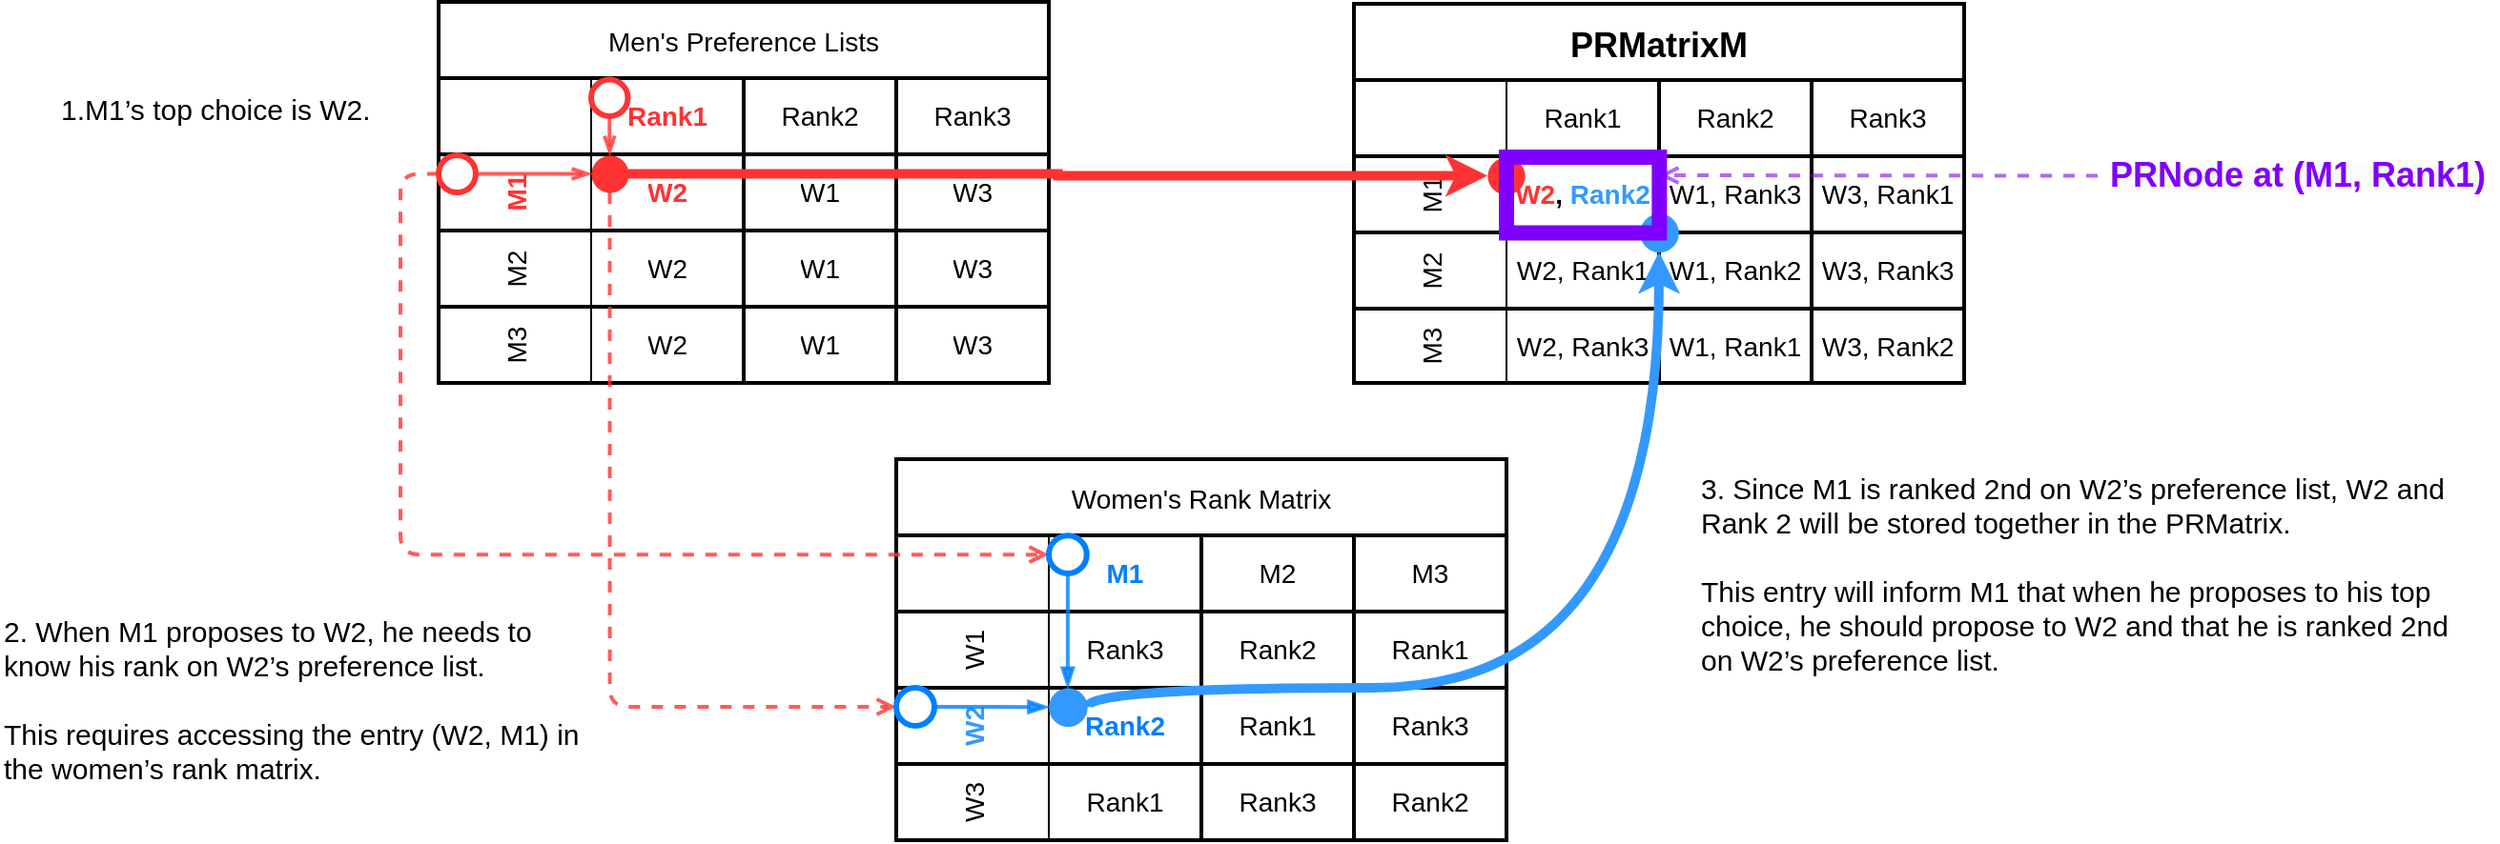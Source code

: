 <mxfile version="24.6.4" type="github">
  <diagram name="Page-1" id="vMLTytokWvOrCjo9vSvv">
    <mxGraphModel dx="3747" dy="745" grid="1" gridSize="10" guides="1" tooltips="1" connect="1" arrows="1" fold="1" page="1" pageScale="1" pageWidth="2339" pageHeight="3300" math="0" shadow="0">
      <root>
        <mxCell id="0" />
        <mxCell id="1" parent="0" />
        <mxCell id="kaPdP8XmIXaBj53WBzwW-1" value="Men&#39;s Preference Lists" style="shape=table;startSize=40;container=1;collapsible=0;childLayout=tableLayout;resizeLast=0;resizeLastRow=0;fontStyle=0;fontSize=14;strokeWidth=2;" parent="1" vertex="1">
          <mxGeometry y="40" width="320" height="200" as="geometry" />
        </mxCell>
        <mxCell id="kaPdP8XmIXaBj53WBzwW-2" value="" style="shape=tableRow;horizontal=0;startSize=80;swimlaneHead=0;swimlaneBody=0;strokeColor=inherit;top=0;left=0;bottom=0;right=0;collapsible=0;dropTarget=0;fillColor=none;points=[[0,0.5],[1,0.5]];portConstraint=eastwest;fontSize=14;" parent="kaPdP8XmIXaBj53WBzwW-1" vertex="1">
          <mxGeometry y="40" width="320" height="40" as="geometry" />
        </mxCell>
        <mxCell id="kaPdP8XmIXaBj53WBzwW-3" value="&lt;b&gt;&lt;font color=&quot;#ff3333&quot;&gt;Rank1&lt;/font&gt;&lt;/b&gt;" style="shape=partialRectangle;html=1;whiteSpace=wrap;connectable=0;strokeColor=inherit;overflow=hidden;fillColor=none;top=0;left=0;bottom=0;right=0;pointerEvents=1;fontSize=14;" parent="kaPdP8XmIXaBj53WBzwW-2" vertex="1">
          <mxGeometry x="80" width="80" height="40" as="geometry">
            <mxRectangle width="80" height="40" as="alternateBounds" />
          </mxGeometry>
        </mxCell>
        <mxCell id="kaPdP8XmIXaBj53WBzwW-4" value="Rank2" style="shape=partialRectangle;html=1;whiteSpace=wrap;connectable=0;strokeColor=inherit;overflow=hidden;fillColor=none;top=0;left=0;bottom=0;right=0;pointerEvents=1;fontSize=14;" parent="kaPdP8XmIXaBj53WBzwW-2" vertex="1">
          <mxGeometry x="160" width="80" height="40" as="geometry">
            <mxRectangle width="80" height="40" as="alternateBounds" />
          </mxGeometry>
        </mxCell>
        <mxCell id="kaPdP8XmIXaBj53WBzwW-5" value="Rank3" style="shape=partialRectangle;html=1;whiteSpace=wrap;connectable=0;strokeColor=inherit;overflow=hidden;fillColor=none;top=0;left=0;bottom=0;right=0;pointerEvents=1;strokeWidth=1;resizeWidth=1;resizeHeight=1;fontSize=14;" parent="kaPdP8XmIXaBj53WBzwW-2" vertex="1">
          <mxGeometry x="240" width="80" height="40" as="geometry">
            <mxRectangle width="80" height="40" as="alternateBounds" />
          </mxGeometry>
        </mxCell>
        <mxCell id="kaPdP8XmIXaBj53WBzwW-6" value="M1" style="shape=tableRow;horizontal=0;startSize=80;swimlaneHead=0;swimlaneBody=0;strokeColor=inherit;top=0;left=0;bottom=0;right=0;collapsible=0;dropTarget=0;fillColor=none;points=[[0,0.5],[1,0.5]];portConstraint=eastwest;fontSize=14;fontStyle=1;fontColor=#FF3333;" parent="kaPdP8XmIXaBj53WBzwW-1" vertex="1">
          <mxGeometry y="80" width="320" height="40" as="geometry" />
        </mxCell>
        <mxCell id="kaPdP8XmIXaBj53WBzwW-7" value="&lt;b&gt;&lt;font color=&quot;#ff3333&quot;&gt;W2&lt;/font&gt;&lt;/b&gt;" style="shape=partialRectangle;html=1;whiteSpace=wrap;connectable=0;overflow=hidden;top=0;left=0;bottom=0;right=0;pointerEvents=1;strokeColor=default;fillColor=none;fontSize=14;" parent="kaPdP8XmIXaBj53WBzwW-6" vertex="1">
          <mxGeometry x="80" width="80" height="40" as="geometry">
            <mxRectangle width="80" height="40" as="alternateBounds" />
          </mxGeometry>
        </mxCell>
        <mxCell id="kaPdP8XmIXaBj53WBzwW-8" value="W1" style="shape=partialRectangle;html=1;whiteSpace=wrap;connectable=0;overflow=hidden;top=0;left=0;bottom=0;right=0;pointerEvents=1;fillColor=none;labelBackgroundColor=none;labelBorderColor=none;strokeColor=default;shadow=0;resizable=1;resizeWidth=0;metaEdit=0;backgroundOutline=0;fontSize=14;" parent="kaPdP8XmIXaBj53WBzwW-6" vertex="1">
          <mxGeometry x="160" width="80" height="40" as="geometry">
            <mxRectangle width="80" height="40" as="alternateBounds" />
          </mxGeometry>
        </mxCell>
        <mxCell id="kaPdP8XmIXaBj53WBzwW-9" value="W3" style="shape=partialRectangle;html=1;whiteSpace=wrap;connectable=0;overflow=hidden;top=0;left=0;bottom=0;right=0;pointerEvents=1;fillColor=none;fontSize=14;" parent="kaPdP8XmIXaBj53WBzwW-6" vertex="1">
          <mxGeometry x="240" width="80" height="40" as="geometry">
            <mxRectangle width="80" height="40" as="alternateBounds" />
          </mxGeometry>
        </mxCell>
        <mxCell id="kaPdP8XmIXaBj53WBzwW-10" value="M2" style="shape=tableRow;horizontal=0;startSize=80;swimlaneHead=0;swimlaneBody=0;strokeColor=inherit;top=0;left=0;bottom=0;right=0;collapsible=0;dropTarget=0;fillColor=none;points=[[0,0.5],[1,0.5]];portConstraint=eastwest;fontSize=14;" parent="kaPdP8XmIXaBj53WBzwW-1" vertex="1">
          <mxGeometry y="120" width="320" height="40" as="geometry" />
        </mxCell>
        <mxCell id="kaPdP8XmIXaBj53WBzwW-11" value="W2" style="shape=partialRectangle;html=1;whiteSpace=wrap;connectable=0;overflow=hidden;top=0;left=0;bottom=0;right=0;pointerEvents=1;strokeOpacity=100;fillColor=none;fontSize=14;" parent="kaPdP8XmIXaBj53WBzwW-10" vertex="1">
          <mxGeometry x="80" width="80" height="40" as="geometry">
            <mxRectangle width="80" height="40" as="alternateBounds" />
          </mxGeometry>
        </mxCell>
        <mxCell id="kaPdP8XmIXaBj53WBzwW-12" value="W1" style="shape=partialRectangle;html=1;whiteSpace=wrap;connectable=0;strokeColor=inherit;overflow=hidden;fillColor=none;top=0;left=0;bottom=0;right=0;pointerEvents=1;fontSize=14;" parent="kaPdP8XmIXaBj53WBzwW-10" vertex="1">
          <mxGeometry x="160" width="80" height="40" as="geometry">
            <mxRectangle width="80" height="40" as="alternateBounds" />
          </mxGeometry>
        </mxCell>
        <mxCell id="kaPdP8XmIXaBj53WBzwW-13" value="W3" style="shape=partialRectangle;html=1;whiteSpace=wrap;connectable=0;strokeColor=inherit;overflow=hidden;fillColor=none;top=0;left=0;bottom=0;right=0;pointerEvents=1;fontSize=14;" parent="kaPdP8XmIXaBj53WBzwW-10" vertex="1">
          <mxGeometry x="240" width="80" height="40" as="geometry">
            <mxRectangle width="80" height="40" as="alternateBounds" />
          </mxGeometry>
        </mxCell>
        <mxCell id="kaPdP8XmIXaBj53WBzwW-14" value="M3" style="shape=tableRow;horizontal=0;startSize=80;swimlaneHead=0;swimlaneBody=0;strokeColor=inherit;top=0;left=0;bottom=0;right=0;collapsible=0;dropTarget=0;fillColor=none;points=[[0,0.5],[1,0.5]];portConstraint=eastwest;fontSize=14;" parent="kaPdP8XmIXaBj53WBzwW-1" vertex="1">
          <mxGeometry y="160" width="320" height="40" as="geometry" />
        </mxCell>
        <mxCell id="kaPdP8XmIXaBj53WBzwW-15" value="W2" style="shape=partialRectangle;html=1;whiteSpace=wrap;connectable=0;overflow=hidden;top=0;left=0;bottom=0;right=0;pointerEvents=1;fillColor=none;fontSize=14;" parent="kaPdP8XmIXaBj53WBzwW-14" vertex="1">
          <mxGeometry x="80" width="80" height="40" as="geometry">
            <mxRectangle width="80" height="40" as="alternateBounds" />
          </mxGeometry>
        </mxCell>
        <mxCell id="kaPdP8XmIXaBj53WBzwW-16" value="W1" style="shape=partialRectangle;html=1;whiteSpace=wrap;connectable=0;overflow=hidden;top=0;left=0;bottom=0;right=0;pointerEvents=1;fillColor=none;fontSize=14;" parent="kaPdP8XmIXaBj53WBzwW-14" vertex="1">
          <mxGeometry x="160" width="80" height="40" as="geometry">
            <mxRectangle width="80" height="40" as="alternateBounds" />
          </mxGeometry>
        </mxCell>
        <mxCell id="kaPdP8XmIXaBj53WBzwW-17" value="W3" style="shape=partialRectangle;html=1;whiteSpace=wrap;connectable=0;strokeColor=inherit;overflow=hidden;fillColor=none;top=0;left=0;bottom=0;right=0;pointerEvents=1;fontSize=14;" parent="kaPdP8XmIXaBj53WBzwW-14" vertex="1">
          <mxGeometry x="240" width="80" height="40" as="geometry">
            <mxRectangle width="80" height="40" as="alternateBounds" />
          </mxGeometry>
        </mxCell>
        <mxCell id="kaPdP8XmIXaBj53WBzwW-24" value="Women&#39;s Rank Matrix" style="shape=table;startSize=40;container=1;collapsible=0;childLayout=tableLayout;resizeLast=0;resizeLastRow=0;fontStyle=0;fontSize=14;strokeWidth=2;" parent="1" vertex="1">
          <mxGeometry x="240" y="280" width="320" height="200" as="geometry" />
        </mxCell>
        <mxCell id="kaPdP8XmIXaBj53WBzwW-25" value="" style="shape=tableRow;horizontal=0;startSize=80;swimlaneHead=0;swimlaneBody=0;strokeColor=inherit;top=0;left=0;bottom=0;right=0;collapsible=0;dropTarget=0;fillColor=none;points=[[0,0.5],[1,0.5]];portConstraint=eastwest;fontSize=14;" parent="kaPdP8XmIXaBj53WBzwW-24" vertex="1">
          <mxGeometry y="40" width="320" height="40" as="geometry" />
        </mxCell>
        <mxCell id="kaPdP8XmIXaBj53WBzwW-26" value="&lt;b&gt;&lt;font color=&quot;#007fff&quot;&gt;M1&lt;/font&gt;&lt;/b&gt;" style="shape=partialRectangle;html=1;whiteSpace=wrap;connectable=0;strokeColor=inherit;overflow=hidden;fillColor=none;top=0;left=0;bottom=0;right=0;pointerEvents=1;fontSize=14;" parent="kaPdP8XmIXaBj53WBzwW-25" vertex="1">
          <mxGeometry x="80" width="80" height="40" as="geometry">
            <mxRectangle width="80" height="40" as="alternateBounds" />
          </mxGeometry>
        </mxCell>
        <mxCell id="kaPdP8XmIXaBj53WBzwW-27" value="M2" style="shape=partialRectangle;html=1;whiteSpace=wrap;connectable=0;strokeColor=inherit;overflow=hidden;fillColor=none;top=0;left=0;bottom=0;right=0;pointerEvents=1;fontSize=14;" parent="kaPdP8XmIXaBj53WBzwW-25" vertex="1">
          <mxGeometry x="160" width="80" height="40" as="geometry">
            <mxRectangle width="80" height="40" as="alternateBounds" />
          </mxGeometry>
        </mxCell>
        <mxCell id="kaPdP8XmIXaBj53WBzwW-28" value="M3" style="shape=partialRectangle;html=1;whiteSpace=wrap;connectable=0;strokeColor=inherit;overflow=hidden;fillColor=none;top=0;left=0;bottom=0;right=0;pointerEvents=1;strokeWidth=1;resizeWidth=1;resizeHeight=1;fontSize=14;" parent="kaPdP8XmIXaBj53WBzwW-25" vertex="1">
          <mxGeometry x="240" width="80" height="40" as="geometry">
            <mxRectangle width="80" height="40" as="alternateBounds" />
          </mxGeometry>
        </mxCell>
        <mxCell id="kaPdP8XmIXaBj53WBzwW-29" value="W1" style="shape=tableRow;horizontal=0;startSize=80;swimlaneHead=0;swimlaneBody=0;strokeColor=inherit;top=0;left=0;bottom=0;right=0;collapsible=0;dropTarget=0;fillColor=none;points=[[0,0.5],[1,0.5]];portConstraint=eastwest;fontSize=14;" parent="kaPdP8XmIXaBj53WBzwW-24" vertex="1">
          <mxGeometry y="80" width="320" height="40" as="geometry" />
        </mxCell>
        <mxCell id="kaPdP8XmIXaBj53WBzwW-30" value="Rank3" style="shape=partialRectangle;html=1;whiteSpace=wrap;connectable=0;strokeColor=inherit;overflow=hidden;fillColor=none;top=0;left=0;bottom=0;right=0;pointerEvents=1;fontSize=14;" parent="kaPdP8XmIXaBj53WBzwW-29" vertex="1">
          <mxGeometry x="80" width="80" height="40" as="geometry">
            <mxRectangle width="80" height="40" as="alternateBounds" />
          </mxGeometry>
        </mxCell>
        <mxCell id="kaPdP8XmIXaBj53WBzwW-31" value="Rank2" style="shape=partialRectangle;html=1;whiteSpace=wrap;connectable=0;strokeColor=inherit;overflow=hidden;fillColor=none;top=0;left=0;bottom=0;right=0;pointerEvents=1;fontSize=14;" parent="kaPdP8XmIXaBj53WBzwW-29" vertex="1">
          <mxGeometry x="160" width="80" height="40" as="geometry">
            <mxRectangle width="80" height="40" as="alternateBounds" />
          </mxGeometry>
        </mxCell>
        <mxCell id="kaPdP8XmIXaBj53WBzwW-32" value="Rank1" style="shape=partialRectangle;html=1;whiteSpace=wrap;connectable=0;strokeColor=inherit;overflow=hidden;fillColor=none;top=0;left=0;bottom=0;right=0;pointerEvents=1;fontSize=14;" parent="kaPdP8XmIXaBj53WBzwW-29" vertex="1">
          <mxGeometry x="240" width="80" height="40" as="geometry">
            <mxRectangle width="80" height="40" as="alternateBounds" />
          </mxGeometry>
        </mxCell>
        <mxCell id="kaPdP8XmIXaBj53WBzwW-33" value="W2" style="shape=tableRow;horizontal=0;startSize=80;swimlaneHead=0;swimlaneBody=0;strokeColor=inherit;top=0;left=0;bottom=0;right=0;collapsible=0;dropTarget=0;fillColor=none;points=[[0,0.5],[1,0.5]];portConstraint=eastwest;fontSize=14;fontStyle=1;fontColor=#3399FF;" parent="kaPdP8XmIXaBj53WBzwW-24" vertex="1">
          <mxGeometry y="120" width="320" height="40" as="geometry" />
        </mxCell>
        <mxCell id="kaPdP8XmIXaBj53WBzwW-34" value="&lt;b&gt;&lt;font color=&quot;#007fff&quot;&gt;Rank2&lt;/font&gt;&lt;/b&gt;" style="shape=partialRectangle;html=1;whiteSpace=wrap;connectable=0;strokeColor=inherit;overflow=hidden;fillColor=none;top=0;left=0;bottom=0;right=0;pointerEvents=1;fontSize=14;" parent="kaPdP8XmIXaBj53WBzwW-33" vertex="1">
          <mxGeometry x="80" width="80" height="40" as="geometry">
            <mxRectangle width="80" height="40" as="alternateBounds" />
          </mxGeometry>
        </mxCell>
        <mxCell id="kaPdP8XmIXaBj53WBzwW-35" value="Rank1" style="shape=partialRectangle;html=1;whiteSpace=wrap;connectable=0;strokeColor=inherit;overflow=hidden;fillColor=none;top=0;left=0;bottom=0;right=0;pointerEvents=1;fontSize=14;" parent="kaPdP8XmIXaBj53WBzwW-33" vertex="1">
          <mxGeometry x="160" width="80" height="40" as="geometry">
            <mxRectangle width="80" height="40" as="alternateBounds" />
          </mxGeometry>
        </mxCell>
        <mxCell id="kaPdP8XmIXaBj53WBzwW-36" value="Rank3" style="shape=partialRectangle;html=1;whiteSpace=wrap;connectable=0;strokeColor=inherit;overflow=hidden;fillColor=none;top=0;left=0;bottom=0;right=0;pointerEvents=1;fontSize=14;" parent="kaPdP8XmIXaBj53WBzwW-33" vertex="1">
          <mxGeometry x="240" width="80" height="40" as="geometry">
            <mxRectangle width="80" height="40" as="alternateBounds" />
          </mxGeometry>
        </mxCell>
        <mxCell id="kaPdP8XmIXaBj53WBzwW-37" value="W3" style="shape=tableRow;horizontal=0;startSize=80;swimlaneHead=0;swimlaneBody=0;strokeColor=inherit;top=0;left=0;bottom=0;right=0;collapsible=0;dropTarget=0;fillColor=none;points=[[0,0.5],[1,0.5]];portConstraint=eastwest;fontSize=14;" parent="kaPdP8XmIXaBj53WBzwW-24" vertex="1">
          <mxGeometry y="160" width="320" height="40" as="geometry" />
        </mxCell>
        <mxCell id="kaPdP8XmIXaBj53WBzwW-38" value="Rank1" style="shape=partialRectangle;html=1;whiteSpace=wrap;connectable=0;strokeColor=inherit;overflow=hidden;fillColor=none;top=0;left=0;bottom=0;right=0;pointerEvents=1;fontSize=14;" parent="kaPdP8XmIXaBj53WBzwW-37" vertex="1">
          <mxGeometry x="80" width="80" height="40" as="geometry">
            <mxRectangle width="80" height="40" as="alternateBounds" />
          </mxGeometry>
        </mxCell>
        <mxCell id="kaPdP8XmIXaBj53WBzwW-39" value="Rank3" style="shape=partialRectangle;html=1;whiteSpace=wrap;connectable=0;strokeColor=inherit;overflow=hidden;fillColor=none;top=0;left=0;bottom=0;right=0;pointerEvents=1;fontSize=14;" parent="kaPdP8XmIXaBj53WBzwW-37" vertex="1">
          <mxGeometry x="160" width="80" height="40" as="geometry">
            <mxRectangle width="80" height="40" as="alternateBounds" />
          </mxGeometry>
        </mxCell>
        <mxCell id="kaPdP8XmIXaBj53WBzwW-40" value="Rank2" style="shape=partialRectangle;html=1;whiteSpace=wrap;connectable=0;strokeColor=inherit;overflow=hidden;fillColor=none;top=0;left=0;bottom=0;right=0;pointerEvents=1;fontSize=14;" parent="kaPdP8XmIXaBj53WBzwW-37" vertex="1">
          <mxGeometry x="240" width="80" height="40" as="geometry">
            <mxRectangle width="80" height="40" as="alternateBounds" />
          </mxGeometry>
        </mxCell>
        <mxCell id="FKIhmJ0GrVmApkQtwuMD-95" value="PRMatrixM" style="shape=table;startSize=40;container=1;collapsible=0;childLayout=tableLayout;resizeLast=0;resizeLastRow=0;fontStyle=1;fontSize=18;strokeWidth=2;" parent="1" vertex="1">
          <mxGeometry x="480" y="41" width="320" height="199" as="geometry" />
        </mxCell>
        <mxCell id="FKIhmJ0GrVmApkQtwuMD-96" value="" style="shape=tableRow;horizontal=0;startSize=80;swimlaneHead=0;swimlaneBody=0;strokeColor=inherit;top=0;left=0;bottom=0;right=0;collapsible=0;dropTarget=0;fillColor=none;points=[[0,0.5],[1,0.5]];portConstraint=eastwest;fontSize=14;" parent="FKIhmJ0GrVmApkQtwuMD-95" vertex="1">
          <mxGeometry y="40" width="320" height="40" as="geometry" />
        </mxCell>
        <mxCell id="FKIhmJ0GrVmApkQtwuMD-97" value="Rank1" style="shape=partialRectangle;html=1;whiteSpace=wrap;connectable=0;strokeColor=inherit;overflow=hidden;fillColor=none;top=0;left=0;bottom=0;right=0;pointerEvents=1;fontSize=14;" parent="FKIhmJ0GrVmApkQtwuMD-96" vertex="1">
          <mxGeometry x="80" width="80" height="40" as="geometry">
            <mxRectangle width="80" height="40" as="alternateBounds" />
          </mxGeometry>
        </mxCell>
        <mxCell id="FKIhmJ0GrVmApkQtwuMD-98" value="Rank2" style="shape=partialRectangle;html=1;whiteSpace=wrap;connectable=0;strokeColor=inherit;overflow=hidden;fillColor=none;top=0;left=0;bottom=0;right=0;pointerEvents=1;fontSize=14;" parent="FKIhmJ0GrVmApkQtwuMD-96" vertex="1">
          <mxGeometry x="160" width="80" height="40" as="geometry">
            <mxRectangle width="80" height="40" as="alternateBounds" />
          </mxGeometry>
        </mxCell>
        <mxCell id="FKIhmJ0GrVmApkQtwuMD-99" value="Rank3" style="shape=partialRectangle;html=1;whiteSpace=wrap;connectable=0;strokeColor=inherit;overflow=hidden;fillColor=none;top=0;left=0;bottom=0;right=0;pointerEvents=1;strokeWidth=1;resizeWidth=1;resizeHeight=1;fontSize=14;" parent="FKIhmJ0GrVmApkQtwuMD-96" vertex="1">
          <mxGeometry x="240" width="80" height="40" as="geometry">
            <mxRectangle width="80" height="40" as="alternateBounds" />
          </mxGeometry>
        </mxCell>
        <mxCell id="FKIhmJ0GrVmApkQtwuMD-100" value="M1" style="shape=tableRow;horizontal=0;startSize=80;swimlaneHead=0;swimlaneBody=0;strokeColor=inherit;top=0;left=0;bottom=0;right=0;collapsible=0;dropTarget=0;fillColor=none;points=[[0,0.5],[1,0.5]];portConstraint=eastwest;fontSize=14;" parent="FKIhmJ0GrVmApkQtwuMD-95" vertex="1">
          <mxGeometry y="80" width="320" height="40" as="geometry" />
        </mxCell>
        <mxCell id="FKIhmJ0GrVmApkQtwuMD-101" value="&lt;b&gt;&lt;font color=&quot;#ff3333&quot;&gt;W2&lt;/font&gt;,&lt;font color=&quot;#6600cc&quot;&gt; &lt;/font&gt;&lt;font color=&quot;#3399ff&quot;&gt;Rank2&lt;/font&gt;&lt;/b&gt;" style="shape=partialRectangle;html=1;whiteSpace=wrap;connectable=0;overflow=hidden;top=0;left=0;bottom=0;right=0;pointerEvents=1;strokeColor=default;fillColor=none;fontSize=14;" parent="FKIhmJ0GrVmApkQtwuMD-100" vertex="1">
          <mxGeometry x="80" width="80" height="40" as="geometry">
            <mxRectangle width="80" height="40" as="alternateBounds" />
          </mxGeometry>
        </mxCell>
        <mxCell id="FKIhmJ0GrVmApkQtwuMD-102" value="W1, Rank3" style="shape=partialRectangle;html=1;whiteSpace=wrap;connectable=0;overflow=hidden;top=0;left=0;bottom=0;right=0;pointerEvents=1;fillColor=none;labelBackgroundColor=none;labelBorderColor=none;strokeColor=default;shadow=0;resizable=1;resizeWidth=0;metaEdit=0;backgroundOutline=0;fontSize=14;" parent="FKIhmJ0GrVmApkQtwuMD-100" vertex="1">
          <mxGeometry x="160" width="80" height="40" as="geometry">
            <mxRectangle width="80" height="40" as="alternateBounds" />
          </mxGeometry>
        </mxCell>
        <mxCell id="FKIhmJ0GrVmApkQtwuMD-103" value="W3, Rank1" style="shape=partialRectangle;html=1;whiteSpace=wrap;connectable=0;overflow=hidden;top=0;left=0;bottom=0;right=0;pointerEvents=1;fillColor=none;fontSize=14;" parent="FKIhmJ0GrVmApkQtwuMD-100" vertex="1">
          <mxGeometry x="240" width="80" height="40" as="geometry">
            <mxRectangle width="80" height="40" as="alternateBounds" />
          </mxGeometry>
        </mxCell>
        <mxCell id="FKIhmJ0GrVmApkQtwuMD-104" value="M2" style="shape=tableRow;horizontal=0;startSize=80;swimlaneHead=0;swimlaneBody=0;strokeColor=inherit;top=0;left=0;bottom=0;right=0;collapsible=0;dropTarget=0;fillColor=none;points=[[0,0.5],[1,0.5]];portConstraint=eastwest;fontSize=14;" parent="FKIhmJ0GrVmApkQtwuMD-95" vertex="1">
          <mxGeometry y="120" width="320" height="40" as="geometry" />
        </mxCell>
        <mxCell id="FKIhmJ0GrVmApkQtwuMD-105" value="W2, Rank1" style="shape=partialRectangle;html=1;whiteSpace=wrap;connectable=0;overflow=hidden;top=0;left=0;bottom=0;right=0;pointerEvents=1;strokeOpacity=100;fillColor=none;fontSize=14;" parent="FKIhmJ0GrVmApkQtwuMD-104" vertex="1">
          <mxGeometry x="80" width="80" height="40" as="geometry">
            <mxRectangle width="80" height="40" as="alternateBounds" />
          </mxGeometry>
        </mxCell>
        <mxCell id="FKIhmJ0GrVmApkQtwuMD-106" value="W1, Rank2" style="shape=partialRectangle;html=1;whiteSpace=wrap;connectable=0;strokeColor=inherit;overflow=hidden;fillColor=none;top=0;left=0;bottom=0;right=0;pointerEvents=1;fontSize=14;" parent="FKIhmJ0GrVmApkQtwuMD-104" vertex="1">
          <mxGeometry x="160" width="80" height="40" as="geometry">
            <mxRectangle width="80" height="40" as="alternateBounds" />
          </mxGeometry>
        </mxCell>
        <mxCell id="FKIhmJ0GrVmApkQtwuMD-107" value="W3, Rank3" style="shape=partialRectangle;html=1;whiteSpace=wrap;connectable=0;strokeColor=inherit;overflow=hidden;fillColor=none;top=0;left=0;bottom=0;right=0;pointerEvents=1;fontSize=14;" parent="FKIhmJ0GrVmApkQtwuMD-104" vertex="1">
          <mxGeometry x="240" width="80" height="40" as="geometry">
            <mxRectangle width="80" height="40" as="alternateBounds" />
          </mxGeometry>
        </mxCell>
        <mxCell id="FKIhmJ0GrVmApkQtwuMD-108" value="M3" style="shape=tableRow;horizontal=0;startSize=80;swimlaneHead=0;swimlaneBody=0;strokeColor=inherit;top=0;left=0;bottom=0;right=0;collapsible=0;dropTarget=0;fillColor=none;points=[[0,0.5],[1,0.5]];portConstraint=eastwest;fontSize=14;" parent="FKIhmJ0GrVmApkQtwuMD-95" vertex="1">
          <mxGeometry y="160" width="320" height="39" as="geometry" />
        </mxCell>
        <mxCell id="FKIhmJ0GrVmApkQtwuMD-109" value="W2, Rank3" style="shape=partialRectangle;html=1;whiteSpace=wrap;connectable=0;overflow=hidden;top=0;left=0;bottom=0;right=0;pointerEvents=1;fillColor=none;fontSize=14;" parent="FKIhmJ0GrVmApkQtwuMD-108" vertex="1">
          <mxGeometry x="80" width="80" height="39" as="geometry">
            <mxRectangle width="80" height="39" as="alternateBounds" />
          </mxGeometry>
        </mxCell>
        <mxCell id="FKIhmJ0GrVmApkQtwuMD-110" value="W1, Rank1" style="shape=partialRectangle;html=1;whiteSpace=wrap;connectable=0;overflow=hidden;top=0;left=0;bottom=0;right=0;pointerEvents=1;fillColor=none;fontSize=14;" parent="FKIhmJ0GrVmApkQtwuMD-108" vertex="1">
          <mxGeometry x="160" width="80" height="39" as="geometry">
            <mxRectangle width="80" height="39" as="alternateBounds" />
          </mxGeometry>
        </mxCell>
        <mxCell id="FKIhmJ0GrVmApkQtwuMD-111" value="W3, Rank2" style="shape=partialRectangle;html=1;whiteSpace=wrap;connectable=0;strokeColor=inherit;overflow=hidden;fillColor=none;top=0;left=0;bottom=0;right=0;pointerEvents=1;fontSize=14;" parent="FKIhmJ0GrVmApkQtwuMD-108" vertex="1">
          <mxGeometry x="240" width="80" height="39" as="geometry">
            <mxRectangle width="80" height="39" as="alternateBounds" />
          </mxGeometry>
        </mxCell>
        <mxCell id="xlXXRtrmLb0q4SKdg70j-7" style="edgeStyle=orthogonalEdgeStyle;rounded=0;orthogonalLoop=1;jettySize=auto;html=1;exitX=0.5;exitY=1;exitDx=0;exitDy=0;entryX=0.5;entryY=0;entryDx=0;entryDy=0;strokeColor=#FF3333;strokeWidth=2;endArrow=openThin;endFill=0;opacity=80;fontSize=14;" parent="1" source="xlXXRtrmLb0q4SKdg70j-4" target="xlXXRtrmLb0q4SKdg70j-5" edge="1">
          <mxGeometry relative="1" as="geometry" />
        </mxCell>
        <mxCell id="xlXXRtrmLb0q4SKdg70j-4" value="" style="ellipse;whiteSpace=wrap;html=1;aspect=fixed;gradientColor=none;strokeWidth=3;fillColor=#FFFFFF;strokeColor=#FF3333;fontSize=14;" parent="1" vertex="1">
          <mxGeometry x="80" y="80.75" width="19.25" height="19.25" as="geometry" />
        </mxCell>
        <mxCell id="xlXXRtrmLb0q4SKdg70j-19" style="edgeStyle=orthogonalEdgeStyle;rounded=1;orthogonalLoop=1;jettySize=auto;html=1;exitX=0.5;exitY=1;exitDx=0;exitDy=0;entryX=0;entryY=0.5;entryDx=0;entryDy=0;dashed=1;endArrow=open;endFill=0;strokeColor=#FF3333;strokeWidth=2;curved=0;fontSize=14;opacity=80;" parent="1" source="xlXXRtrmLb0q4SKdg70j-5" target="xlXXRtrmLb0q4SKdg70j-10" edge="1">
          <mxGeometry relative="1" as="geometry" />
        </mxCell>
        <mxCell id="xlXXRtrmLb0q4SKdg70j-34" style="edgeStyle=orthogonalEdgeStyle;rounded=0;orthogonalLoop=1;jettySize=auto;html=1;exitX=1;exitY=0.5;exitDx=0;exitDy=0;entryX=0;entryY=0.5;entryDx=0;entryDy=0;strokeWidth=5;strokeColor=#FF3333;fontSize=14;" parent="1" source="xlXXRtrmLb0q4SKdg70j-5" target="xlXXRtrmLb0q4SKdg70j-26" edge="1">
          <mxGeometry relative="1" as="geometry" />
        </mxCell>
        <mxCell id="xlXXRtrmLb0q4SKdg70j-5" value="" style="ellipse;whiteSpace=wrap;html=1;aspect=fixed;gradientColor=none;strokeWidth=0;fillColor=#FF3333;fontSize=14;" parent="1" vertex="1">
          <mxGeometry x="80" y="120.5" width="19.5" height="19.5" as="geometry" />
        </mxCell>
        <mxCell id="xlXXRtrmLb0q4SKdg70j-8" style="edgeStyle=orthogonalEdgeStyle;rounded=0;orthogonalLoop=1;jettySize=auto;html=1;exitX=1;exitY=0.5;exitDx=0;exitDy=0;entryX=0;entryY=0.5;entryDx=0;entryDy=0;strokeColor=#FF3333;strokeWidth=2;endArrow=openThin;endFill=0;opacity=80;fontSize=14;" parent="1" source="xlXXRtrmLb0q4SKdg70j-6" target="xlXXRtrmLb0q4SKdg70j-5" edge="1">
          <mxGeometry relative="1" as="geometry" />
        </mxCell>
        <mxCell id="xlXXRtrmLb0q4SKdg70j-18" style="edgeStyle=orthogonalEdgeStyle;rounded=1;orthogonalLoop=1;jettySize=auto;html=1;exitX=0;exitY=0.5;exitDx=0;exitDy=0;entryX=0;entryY=0.5;entryDx=0;entryDy=0;dashed=1;endArrow=open;endFill=0;strokeColor=#FF3333;strokeWidth=2;curved=0;fontSize=14;opacity=80;" parent="1" source="xlXXRtrmLb0q4SKdg70j-6" target="xlXXRtrmLb0q4SKdg70j-9" edge="1">
          <mxGeometry relative="1" as="geometry" />
        </mxCell>
        <mxCell id="xlXXRtrmLb0q4SKdg70j-6" value="" style="ellipse;whiteSpace=wrap;html=1;aspect=fixed;gradientColor=none;strokeWidth=3;fillColor=#FFFFFF;strokeColor=#FF3333;fontSize=14;" parent="1" vertex="1">
          <mxGeometry y="120.5" width="19.5" height="19.5" as="geometry" />
        </mxCell>
        <mxCell id="xlXXRtrmLb0q4SKdg70j-20" style="edgeStyle=orthogonalEdgeStyle;rounded=0;orthogonalLoop=1;jettySize=auto;html=1;exitX=0.5;exitY=1;exitDx=0;exitDy=0;entryX=0.5;entryY=0;entryDx=0;entryDy=0;strokeColor=#007FFF;strokeWidth=2;endArrow=blockThin;endFill=1;opacity=80;fontSize=14;" parent="1" source="xlXXRtrmLb0q4SKdg70j-9" target="xlXXRtrmLb0q4SKdg70j-11" edge="1">
          <mxGeometry relative="1" as="geometry" />
        </mxCell>
        <mxCell id="xlXXRtrmLb0q4SKdg70j-9" value="" style="ellipse;whiteSpace=wrap;html=1;aspect=fixed;gradientColor=none;strokeWidth=3;fillColor=#FFFFFF;strokeColor=#007FFF;fontSize=14;" parent="1" vertex="1">
          <mxGeometry x="320" y="320.13" width="19.87" height="19.87" as="geometry" />
        </mxCell>
        <mxCell id="xlXXRtrmLb0q4SKdg70j-21" style="edgeStyle=orthogonalEdgeStyle;rounded=0;orthogonalLoop=1;jettySize=auto;html=1;exitX=1;exitY=0.5;exitDx=0;exitDy=0;entryX=0;entryY=0.5;entryDx=0;entryDy=0;strokeColor=#007FFF;strokeWidth=2;endArrow=blockThin;endFill=1;opacity=80;fontSize=14;" parent="1" source="xlXXRtrmLb0q4SKdg70j-10" target="xlXXRtrmLb0q4SKdg70j-11" edge="1">
          <mxGeometry relative="1" as="geometry" />
        </mxCell>
        <mxCell id="xlXXRtrmLb0q4SKdg70j-10" value="" style="ellipse;whiteSpace=wrap;html=1;aspect=fixed;strokeWidth=3;strokeColor=#007FFF;fontSize=14;" parent="1" vertex="1">
          <mxGeometry x="240" y="400" width="20" height="20" as="geometry" />
        </mxCell>
        <mxCell id="xlXXRtrmLb0q4SKdg70j-53" style="edgeStyle=orthogonalEdgeStyle;rounded=0;orthogonalLoop=1;jettySize=auto;html=1;exitX=1;exitY=0.5;exitDx=0;exitDy=0;entryX=0.5;entryY=1;entryDx=0;entryDy=0;curved=1;strokeWidth=5;strokeColor=#3399FF;fontColor=#3399FF;" parent="1" source="xlXXRtrmLb0q4SKdg70j-11" target="xlXXRtrmLb0q4SKdg70j-27" edge="1">
          <mxGeometry relative="1" as="geometry">
            <Array as="points">
              <mxPoint x="340" y="400" />
              <mxPoint x="640" y="400" />
            </Array>
          </mxGeometry>
        </mxCell>
        <mxCell id="xlXXRtrmLb0q4SKdg70j-11" value="" style="ellipse;whiteSpace=wrap;html=1;aspect=fixed;gradientColor=none;strokeWidth=0;fillColor=#3399FF;fontSize=14;strokeColor=#007FFF;" parent="1" vertex="1">
          <mxGeometry x="319.81" y="400" width="20.25" height="20.25" as="geometry" />
        </mxCell>
        <mxCell id="xlXXRtrmLb0q4SKdg70j-26" value="" style="ellipse;whiteSpace=wrap;html=1;aspect=fixed;gradientColor=none;strokeWidth=0;fillColor=#FF3333;fontSize=14;" parent="1" vertex="1">
          <mxGeometry x="550" y="121.5" width="19.5" height="19.5" as="geometry" />
        </mxCell>
        <mxCell id="xlXXRtrmLb0q4SKdg70j-27" value="" style="ellipse;whiteSpace=wrap;html=1;aspect=fixed;gradientColor=none;strokeWidth=0;fillColor=#3399FF;fontSize=14;strokeColor=#007FFF;" parent="1" vertex="1">
          <mxGeometry x="629.87" y="151" width="20.25" height="20.25" as="geometry" />
        </mxCell>
        <mxCell id="xlXXRtrmLb0q4SKdg70j-36" value="" style="whiteSpace=wrap;html=1;fillColor=none;strokeWidth=8;strokeColor=#7F00FF;fontSize=15;" parent="1" vertex="1">
          <mxGeometry x="560" y="121.5" width="80.19" height="39.75" as="geometry" />
        </mxCell>
        <mxCell id="xlXXRtrmLb0q4SKdg70j-45" value="1.M1’s top choice is W2." style="text;whiteSpace=wrap;fontStyle=0;fontSize=15;" parent="1" vertex="1">
          <mxGeometry x="-200" y="81" width="190" height="40" as="geometry" />
        </mxCell>
        <mxCell id="xlXXRtrmLb0q4SKdg70j-47" value="2. When M1 proposes to W2, he needs to know his rank on W2’s preference list.&#xa;&#xa;This requires accessing the entry (W2, M1) in the women’s rank matrix." style="text;whiteSpace=wrap;fontSize=15;fontStyle=0" parent="1" vertex="1">
          <mxGeometry x="-230" y="355" width="310" height="50" as="geometry" />
        </mxCell>
        <mxCell id="xlXXRtrmLb0q4SKdg70j-48" value="3. Since M1 is ranked 2nd on W2’s preference list, W2 and Rank 2 will be stored together in the PRMatrix. &#xa;&#xa;This entry will inform M1 that when he proposes to his top choice, he should propose to W2 and that he is ranked 2nd on W2’s preference list." style="text;whiteSpace=wrap;fontSize=15;fontStyle=0" parent="1" vertex="1">
          <mxGeometry x="660" y="280" width="409.81" height="120" as="geometry" />
        </mxCell>
        <mxCell id="dbfxEg4Hw78xB8qvtQi5-4" style="edgeStyle=orthogonalEdgeStyle;rounded=1;orthogonalLoop=1;jettySize=auto;html=1;exitX=0;exitY=1;exitDx=0;exitDy=0;entryX=1;entryY=0;entryDx=0;entryDy=0;curved=0;strokeColor=none;" edge="1" parent="1" source="dbfxEg4Hw78xB8qvtQi5-1" target="xlXXRtrmLb0q4SKdg70j-36">
          <mxGeometry relative="1" as="geometry" />
        </mxCell>
        <mxCell id="dbfxEg4Hw78xB8qvtQi5-5" style="edgeStyle=orthogonalEdgeStyle;rounded=1;orthogonalLoop=1;jettySize=auto;html=1;exitX=0;exitY=0.5;exitDx=0;exitDy=0;strokeWidth=2;strokeColor=#7F00FF;dashed=1;endArrow=open;endFill=0;opacity=60;align=center;verticalAlign=middle;fontFamily=Helvetica;fontSize=14;fontColor=default;labelBackgroundColor=default;curved=0;" edge="1" parent="1" source="dbfxEg4Hw78xB8qvtQi5-1">
          <mxGeometry relative="1" as="geometry">
            <mxPoint x="640" y="131" as="targetPoint" />
            <Array as="points">
              <mxPoint x="640" y="131" />
            </Array>
          </mxGeometry>
        </mxCell>
        <mxCell id="dbfxEg4Hw78xB8qvtQi5-1" value="&lt;p&gt;&lt;b style=&quot;forced-color-adjust: none; font-style: normal; font-variant-ligatures: normal; font-variant-caps: normal; letter-spacing: normal; orphans: 2; text-indent: 0px; text-transform: none; widows: 2; word-spacing: 0px; -webkit-text-stroke-width: 0px; white-space: normal; background-color: rgb(251, 251, 251); text-decoration-thickness: initial; text-decoration-style: initial; text-decoration-color: initial;&quot;&gt;&lt;font style=&quot;forced-color-adjust: none; font-size: 18px;&quot;&gt;PRNode at (M1, Rank1)&lt;/font&gt;&lt;/b&gt;&lt;/p&gt;" style="text;whiteSpace=wrap;html=1;align=center;fontFamily=Helvetica;horizontal=1;verticalAlign=middle;fontColor=#7F00FF;" vertex="1" parent="1">
          <mxGeometry x="870" y="110.63" width="210" height="41.25" as="geometry" />
        </mxCell>
      </root>
    </mxGraphModel>
  </diagram>
</mxfile>
